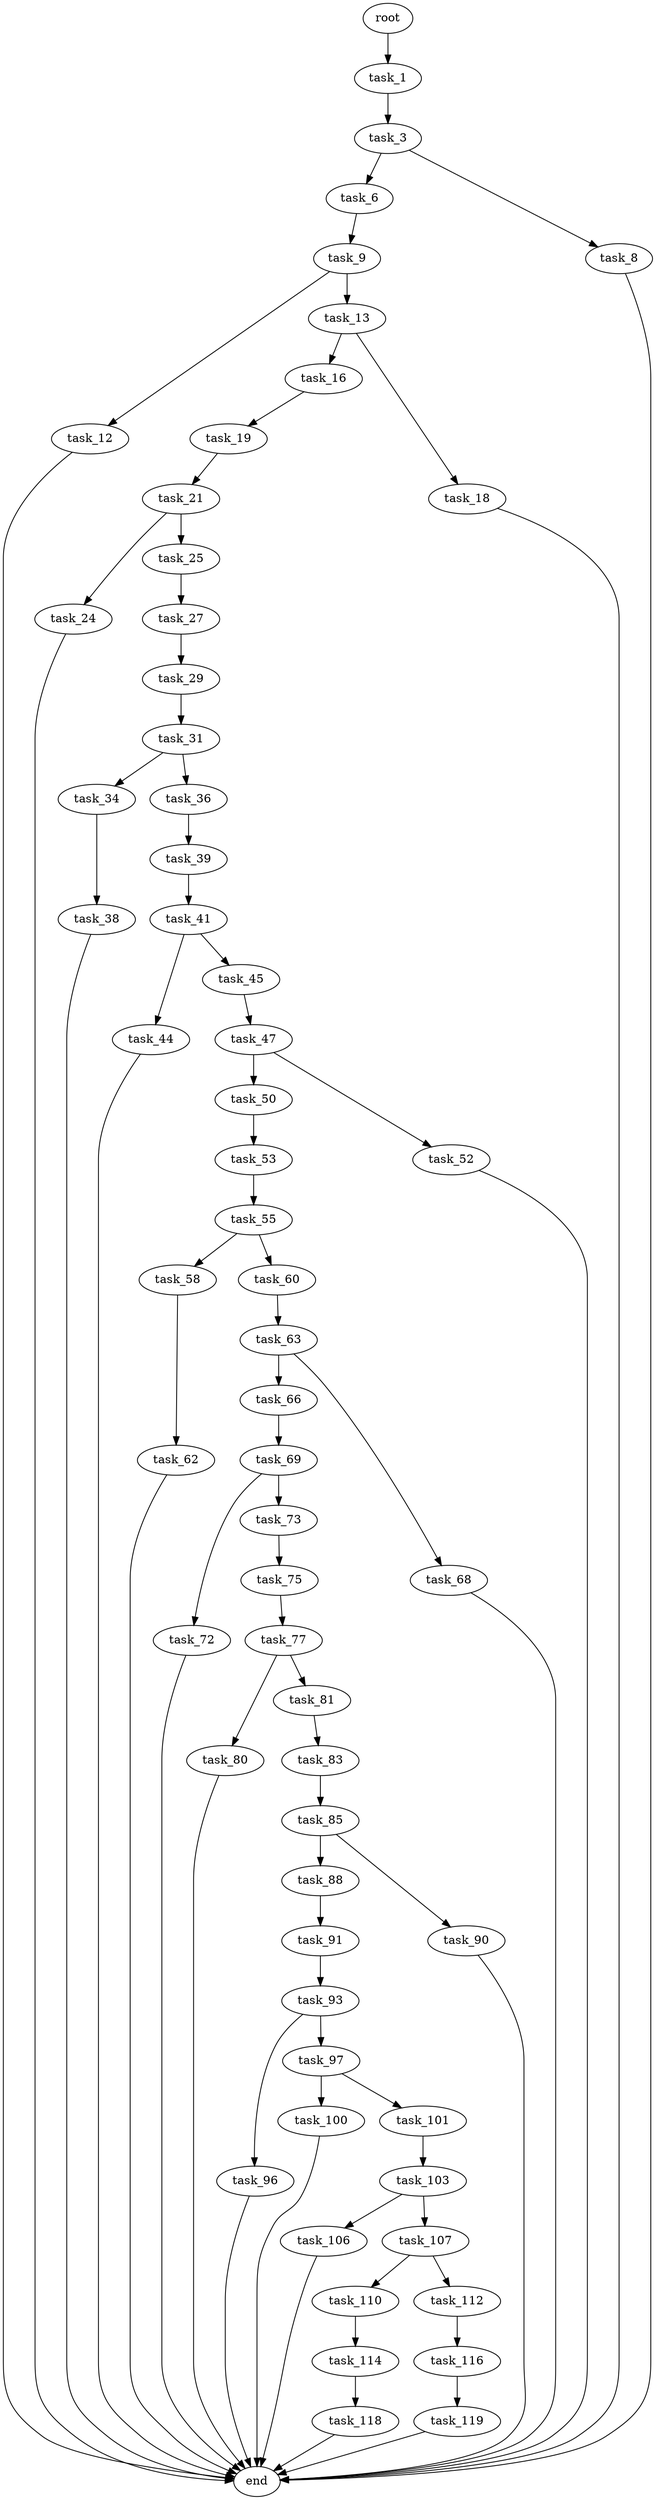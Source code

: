 digraph G {
  root [size="0.000000"];
  task_1 [size="549755813888.000000"];
  task_3 [size="8750606875.000000"];
  task_6 [size="42968304573.000000"];
  task_8 [size="33411087318.000000"];
  task_9 [size="497564580124.000000"];
  task_12 [size="343095913931.000000"];
  task_13 [size="231928233984.000000"];
  task_16 [size="28991029248.000000"];
  task_18 [size="22027858390.000000"];
  task_19 [size="3498969549.000000"];
  task_21 [size="1391508801661.000000"];
  task_24 [size="322710130135.000000"];
  task_25 [size="43800938544.000000"];
  task_27 [size="606818144.000000"];
  task_29 [size="625700077.000000"];
  task_31 [size="1943875040.000000"];
  task_34 [size="34552831385.000000"];
  task_36 [size="12747351627.000000"];
  task_38 [size="39199406278.000000"];
  task_39 [size="4602403039.000000"];
  task_41 [size="134217728000.000000"];
  task_44 [size="8589934592.000000"];
  task_45 [size="66295061173.000000"];
  task_47 [size="1073741824000.000000"];
  task_50 [size="397228167472.000000"];
  task_52 [size="34047398115.000000"];
  task_53 [size="8589934592.000000"];
  task_55 [size="782746527.000000"];
  task_58 [size="23628143751.000000"];
  task_60 [size="4210115612.000000"];
  task_62 [size="1083869616.000000"];
  task_63 [size="23886915220.000000"];
  task_66 [size="11036506301.000000"];
  task_68 [size="215241956056.000000"];
  task_69 [size="1073741824000.000000"];
  task_72 [size="986153860304.000000"];
  task_73 [size="7362618514.000000"];
  task_75 [size="4456616596.000000"];
  task_77 [size="15905262412.000000"];
  task_80 [size="368293445632.000000"];
  task_81 [size="1020235960.000000"];
  task_83 [size="226602012094.000000"];
  task_85 [size="368293445632.000000"];
  task_88 [size="549755813888.000000"];
  task_90 [size="62504121608.000000"];
  task_91 [size="57609841296.000000"];
  task_93 [size="11054036154.000000"];
  task_96 [size="33732230101.000000"];
  task_97 [size="782757789696.000000"];
  task_100 [size="6518083417.000000"];
  task_101 [size="8589934592.000000"];
  task_103 [size="68719476736.000000"];
  task_106 [size="260087793668.000000"];
  task_107 [size="811734508120.000000"];
  task_110 [size="230585536644.000000"];
  task_112 [size="668212321.000000"];
  task_114 [size="17721796681.000000"];
  task_116 [size="712754457417.000000"];
  task_118 [size="18828399827.000000"];
  task_119 [size="370884684448.000000"];
  end [size="0.000000"];

  root -> task_1 [size="1.000000"];
  task_1 -> task_3 [size="536870912.000000"];
  task_3 -> task_6 [size="679477248.000000"];
  task_3 -> task_8 [size="679477248.000000"];
  task_6 -> task_9 [size="679477248.000000"];
  task_8 -> end [size="1.000000"];
  task_9 -> task_12 [size="411041792.000000"];
  task_9 -> task_13 [size="411041792.000000"];
  task_12 -> end [size="1.000000"];
  task_13 -> task_16 [size="301989888.000000"];
  task_13 -> task_18 [size="301989888.000000"];
  task_16 -> task_19 [size="75497472.000000"];
  task_18 -> end [size="1.000000"];
  task_19 -> task_21 [size="301989888.000000"];
  task_21 -> task_24 [size="838860800.000000"];
  task_21 -> task_25 [size="838860800.000000"];
  task_24 -> end [size="1.000000"];
  task_25 -> task_27 [size="33554432.000000"];
  task_27 -> task_29 [size="33554432.000000"];
  task_29 -> task_31 [size="75497472.000000"];
  task_31 -> task_34 [size="75497472.000000"];
  task_31 -> task_36 [size="75497472.000000"];
  task_34 -> task_38 [size="134217728.000000"];
  task_36 -> task_39 [size="301989888.000000"];
  task_38 -> end [size="1.000000"];
  task_39 -> task_41 [size="134217728.000000"];
  task_41 -> task_44 [size="209715200.000000"];
  task_41 -> task_45 [size="209715200.000000"];
  task_44 -> end [size="1.000000"];
  task_45 -> task_47 [size="75497472.000000"];
  task_47 -> task_50 [size="838860800.000000"];
  task_47 -> task_52 [size="838860800.000000"];
  task_50 -> task_53 [size="301989888.000000"];
  task_52 -> end [size="1.000000"];
  task_53 -> task_55 [size="33554432.000000"];
  task_55 -> task_58 [size="75497472.000000"];
  task_55 -> task_60 [size="75497472.000000"];
  task_58 -> task_62 [size="536870912.000000"];
  task_60 -> task_63 [size="209715200.000000"];
  task_62 -> end [size="1.000000"];
  task_63 -> task_66 [size="33554432.000000"];
  task_63 -> task_68 [size="33554432.000000"];
  task_66 -> task_69 [size="536870912.000000"];
  task_68 -> end [size="1.000000"];
  task_69 -> task_72 [size="838860800.000000"];
  task_69 -> task_73 [size="838860800.000000"];
  task_72 -> end [size="1.000000"];
  task_73 -> task_75 [size="301989888.000000"];
  task_75 -> task_77 [size="134217728.000000"];
  task_77 -> task_80 [size="301989888.000000"];
  task_77 -> task_81 [size="301989888.000000"];
  task_80 -> end [size="1.000000"];
  task_81 -> task_83 [size="33554432.000000"];
  task_83 -> task_85 [size="301989888.000000"];
  task_85 -> task_88 [size="411041792.000000"];
  task_85 -> task_90 [size="411041792.000000"];
  task_88 -> task_91 [size="536870912.000000"];
  task_90 -> end [size="1.000000"];
  task_91 -> task_93 [size="209715200.000000"];
  task_93 -> task_96 [size="301989888.000000"];
  task_93 -> task_97 [size="301989888.000000"];
  task_96 -> end [size="1.000000"];
  task_97 -> task_100 [size="679477248.000000"];
  task_97 -> task_101 [size="679477248.000000"];
  task_100 -> end [size="1.000000"];
  task_101 -> task_103 [size="33554432.000000"];
  task_103 -> task_106 [size="134217728.000000"];
  task_103 -> task_107 [size="134217728.000000"];
  task_106 -> end [size="1.000000"];
  task_107 -> task_110 [size="536870912.000000"];
  task_107 -> task_112 [size="536870912.000000"];
  task_110 -> task_114 [size="411041792.000000"];
  task_112 -> task_116 [size="33554432.000000"];
  task_114 -> task_118 [size="301989888.000000"];
  task_116 -> task_119 [size="679477248.000000"];
  task_118 -> end [size="1.000000"];
  task_119 -> end [size="1.000000"];
}
